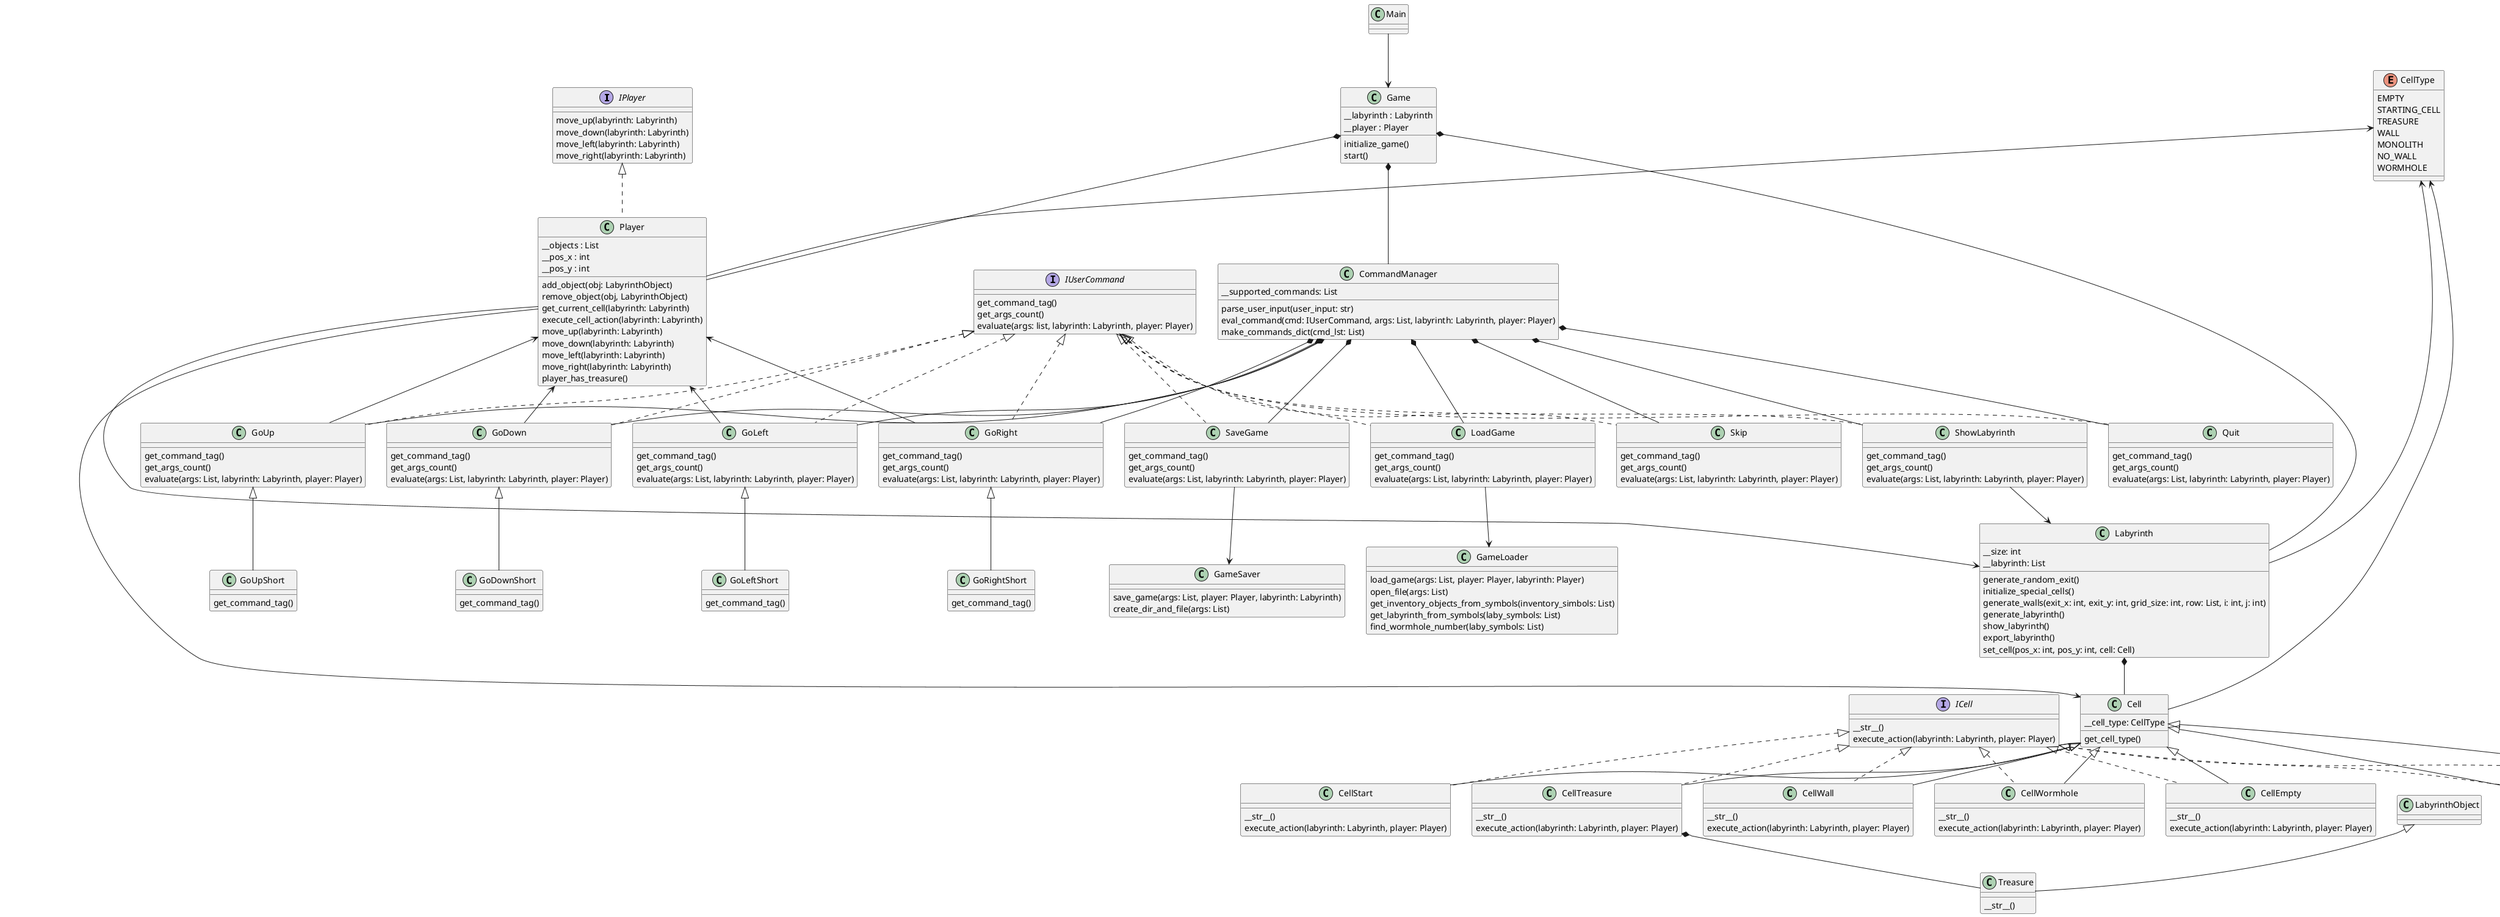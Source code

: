 @startuml


IPlayer <|.. Player

IUserCommand <|.. Quit
IUserCommand <|.. ShowLabyrinth
IUserCommand <|.. GoUp
IUserCommand <|.. GoDown
IUserCommand <|.. GoLeft
IUserCommand <|.. GoRight
IUserCommand <|.. Skip
IUserCommand <|.. SaveGame
IUserCommand <|.. LoadGame

GoUp    <|-- GoUpShort
GoDown  <|-- GoDownShort
GoLeft  <|-- GoLeftShort
GoRight <|-- GoRightShort

ICell <|.. CellEmpty
ICell <|.. CellMonolith
ICell <|.. CellNoWall
ICell <|.. CellStart
ICell <|.. CellTreasure
ICell <|.. CellWall
ICell <|.. CellWormhole

Cell <|-- CellEmpty
Cell <|-- CellMonolith
Cell <|-- CellNoWall
Cell <|-- CellStart
Cell <|-- CellTreasure
Cell <|-- CellWall
Cell <|-- CellWormhole

LabyrinthObject <|-- Treasure

Main --> Game
Game *-- Labyrinth
Game *-- Player
Game *-- CommandManager

CommandManager *-- Quit
CommandManager *-- ShowLabyrinth
CommandManager *-- GoUp
CommandManager *-- GoDown
CommandManager *-- GoLeft
CommandManager *-- GoRight
CommandManager *-- Skip
CommandManager *-- SaveGame
CommandManager *-- LoadGame

Player <-- GoUp
Player <-- GoDown
Player <-- GoLeft
Player <-- GoRight

LoadGame --> GameLoader
SaveGame --> GameSaver

ShowLabyrinth --> Labyrinth

Player --> Labyrinth
Player --> Cell

Labyrinth *-- Cell
CellTreasure *-- Treasure

CellType <-- Labyrinth
CellType <-- Player
CellType <-- Cell





class Main {
}

interface ICell {
    __str__()
    execute_action(labyrinth: Labyrinth, player: Player)
}
interface IPlayer {
    move_up(labyrinth: Labyrinth)
    move_down(labyrinth: Labyrinth)
    move_left(labyrinth: Labyrinth)
    move_right(labyrinth: Labyrinth)
}
interface IUserCommand {
    get_command_tag()
    get_args_count()
    evaluate(args: list, labyrinth: Labyrinth, player: Player)
}

class Player {
    __objects : List
    __pos_x : int
    __pos_y : int
    add_object(obj: LabyrinthObject)
    remove_object(obj, LabyrinthObject)
    get_current_cell(labyrinth: Labyrinth)
    execute_cell_action(labyrinth: Labyrinth)
    move_up(labyrinth: Labyrinth)
    move_down(labyrinth: Labyrinth)
    move_left(labyrinth: Labyrinth)
    move_right(labyrinth: Labyrinth)
    player_has_treasure()
}

class Game {
    __labyrinth : Labyrinth
    __player : Player
    initialize_game()
    start()
}

class LabyrinthObject{
}
class Treasure {
    __str__()
}

class Labyrinth {
    __size: int
    __labyrinth: List
    generate_random_exit()
    initialize_special_cells()
    generate_walls(exit_x: int, exit_y: int, grid_size: int, row: List, i: int, j: int)
    generate_labyrinth()
    show_labyrinth()
    export_labyrinth()
    set_cell(pos_x: int, pos_y: int, cell: Cell)
}

class Cell {
    __cell_type: CellType
    get_cell_type()
}

enum CellType {
    EMPTY
    STARTING_CELL
    TREASURE
    WALL
    MONOLITH
    NO_WALL
    WORMHOLE
}

class CellEmpty{
    __str__()
    execute_action(labyrinth: Labyrinth, player: Player)
}
class CellMonolith{
    __str__()
    execute_action(labyrinth: Labyrinth, player: Player)
}
class CellNoWall{
    __str__()
    execute_action(labyrinth: Labyrinth, player: Player)
}
class CellStart{
    __str__()
    execute_action(labyrinth: Labyrinth, player: Player)
}
class CellTreasure{
    __str__()
    execute_action(labyrinth: Labyrinth, player: Player)
}
class CellWall{
    __str__()
    execute_action(labyrinth: Labyrinth, player: Player)
}
class CellWormhole{
    __str__()
    execute_action(labyrinth: Labyrinth, player: Player)
}

class GameSaver {
    save_game(args: List, player: Player, labyrinth: Labyrinth)
    create_dir_and_file(args: List)
}

class GameLoader {
    load_game(args: List, player: Player, labyrinth: Player)
    open_file(args: List)
    get_inventory_objects_from_symbols(inventory_simbols: List)
    get_labyrinth_from_symbols(laby_symbols: List)
    find_wormhole_number(laby_symbols: List)
}

class CommandManager {
    __supported_commands: List
    parse_user_input(user_input: str)
    eval_command(cmd: IUserCommand, args: List, labyrinth: Labyrinth, player: Player)
    make_commands_dict(cmd_lst: List)
}

class Quit {
    get_command_tag()
    get_args_count()
    evaluate(args: List, labyrinth: Labyrinth, player: Player)
}

class GoUp {
    get_command_tag()
    get_args_count()
    evaluate(args: List, labyrinth: Labyrinth, player: Player)
}

class GoDown {
    get_command_tag()
    get_args_count()
    evaluate(args: List, labyrinth: Labyrinth, player: Player)
}

class GoLeft {
    get_command_tag()
    get_args_count()
    evaluate(args: List, labyrinth: Labyrinth, player: Player)
}
class GoRight {
    get_command_tag()
    get_args_count()
    evaluate(args: List, labyrinth: Labyrinth, player: Player)
}
class Skip {
    get_command_tag()
    get_args_count()
    evaluate(args: List, labyrinth: Labyrinth, player: Player)
}
class GoUpShort {
    get_command_tag()
}
class GoDownShort {
    get_command_tag()
}
class GoRightShort {
    get_command_tag()
}
class GoLeftShort {
    get_command_tag()
}
class ShowLabyrinth {
    get_command_tag()
    get_args_count()
    evaluate(args: List, labyrinth: Labyrinth, player: Player)
}
class SaveGame {
    get_command_tag()
    get_args_count()
    evaluate(args: List, labyrinth: Labyrinth, player: Player)
}
class LoadGame {
    get_command_tag()
    get_args_count()
    evaluate(args: List, labyrinth: Labyrinth, player: Player)
}



@enduml